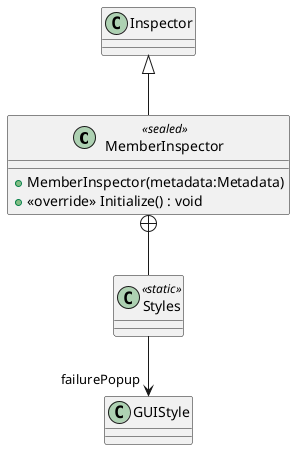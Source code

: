 @startuml
class MemberInspector <<sealed>> {
    + MemberInspector(metadata:Metadata)
    + <<override>> Initialize() : void
}
class Styles <<static>> {
}
Inspector <|-- MemberInspector
MemberInspector +-- Styles
Styles --> "failurePopup" GUIStyle
@enduml
